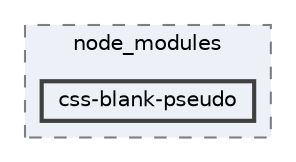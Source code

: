 digraph "pkiclassroomrescheduler/src/main/frontend/node_modules/css-blank-pseudo"
{
 // LATEX_PDF_SIZE
  bgcolor="transparent";
  edge [fontname=Helvetica,fontsize=10,labelfontname=Helvetica,labelfontsize=10];
  node [fontname=Helvetica,fontsize=10,shape=box,height=0.2,width=0.4];
  compound=true
  subgraph clusterdir_72953eda66ccb3a2722c28e1c3e6c23b {
    graph [ bgcolor="#edf0f7", pencolor="grey50", label="node_modules", fontname=Helvetica,fontsize=10 style="filled,dashed", URL="dir_72953eda66ccb3a2722c28e1c3e6c23b.html",tooltip=""]
  dir_a07c707c1e1ef34055cafa7e30b8dd91 [label="css-blank-pseudo", fillcolor="#edf0f7", color="grey25", style="filled,bold", URL="dir_a07c707c1e1ef34055cafa7e30b8dd91.html",tooltip=""];
  }
}
